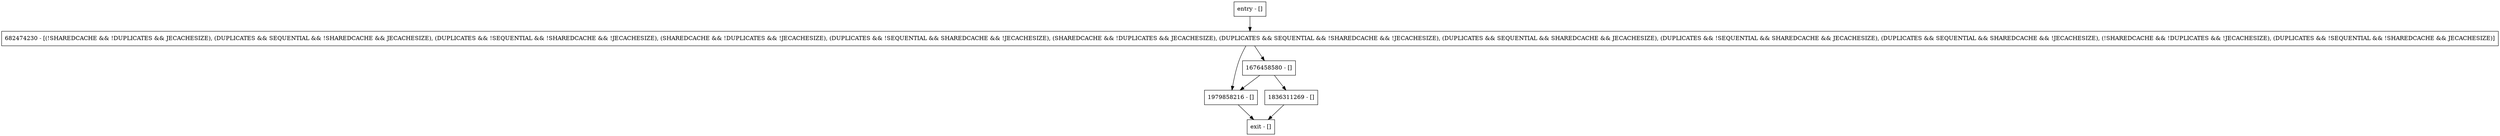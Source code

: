 digraph trackReservedFileRecords {
node [shape=record];
entry [label="entry - []"];
exit [label="exit - []"];
1979858216 [label="1979858216 - []"];
1836311269 [label="1836311269 - []"];
682474230 [label="682474230 - [(!SHAREDCACHE && !DUPLICATES && JECACHESIZE), (DUPLICATES && SEQUENTIAL && !SHAREDCACHE && JECACHESIZE), (DUPLICATES && !SEQUENTIAL && !SHAREDCACHE && !JECACHESIZE), (SHAREDCACHE && !DUPLICATES && !JECACHESIZE), (DUPLICATES && !SEQUENTIAL && SHAREDCACHE && !JECACHESIZE), (SHAREDCACHE && !DUPLICATES && JECACHESIZE), (DUPLICATES && SEQUENTIAL && !SHAREDCACHE && !JECACHESIZE), (DUPLICATES && SEQUENTIAL && SHAREDCACHE && JECACHESIZE), (DUPLICATES && !SEQUENTIAL && SHAREDCACHE && JECACHESIZE), (DUPLICATES && SEQUENTIAL && SHAREDCACHE && !JECACHESIZE), (!SHAREDCACHE && !DUPLICATES && !JECACHESIZE), (DUPLICATES && !SEQUENTIAL && !SHAREDCACHE && JECACHESIZE)]"];
1676458580 [label="1676458580 - []"];
entry;
exit;
entry -> 682474230;
1979858216 -> exit;
1836311269 -> exit;
682474230 -> 1979858216;
682474230 -> 1676458580;
1676458580 -> 1979858216;
1676458580 -> 1836311269;
}
